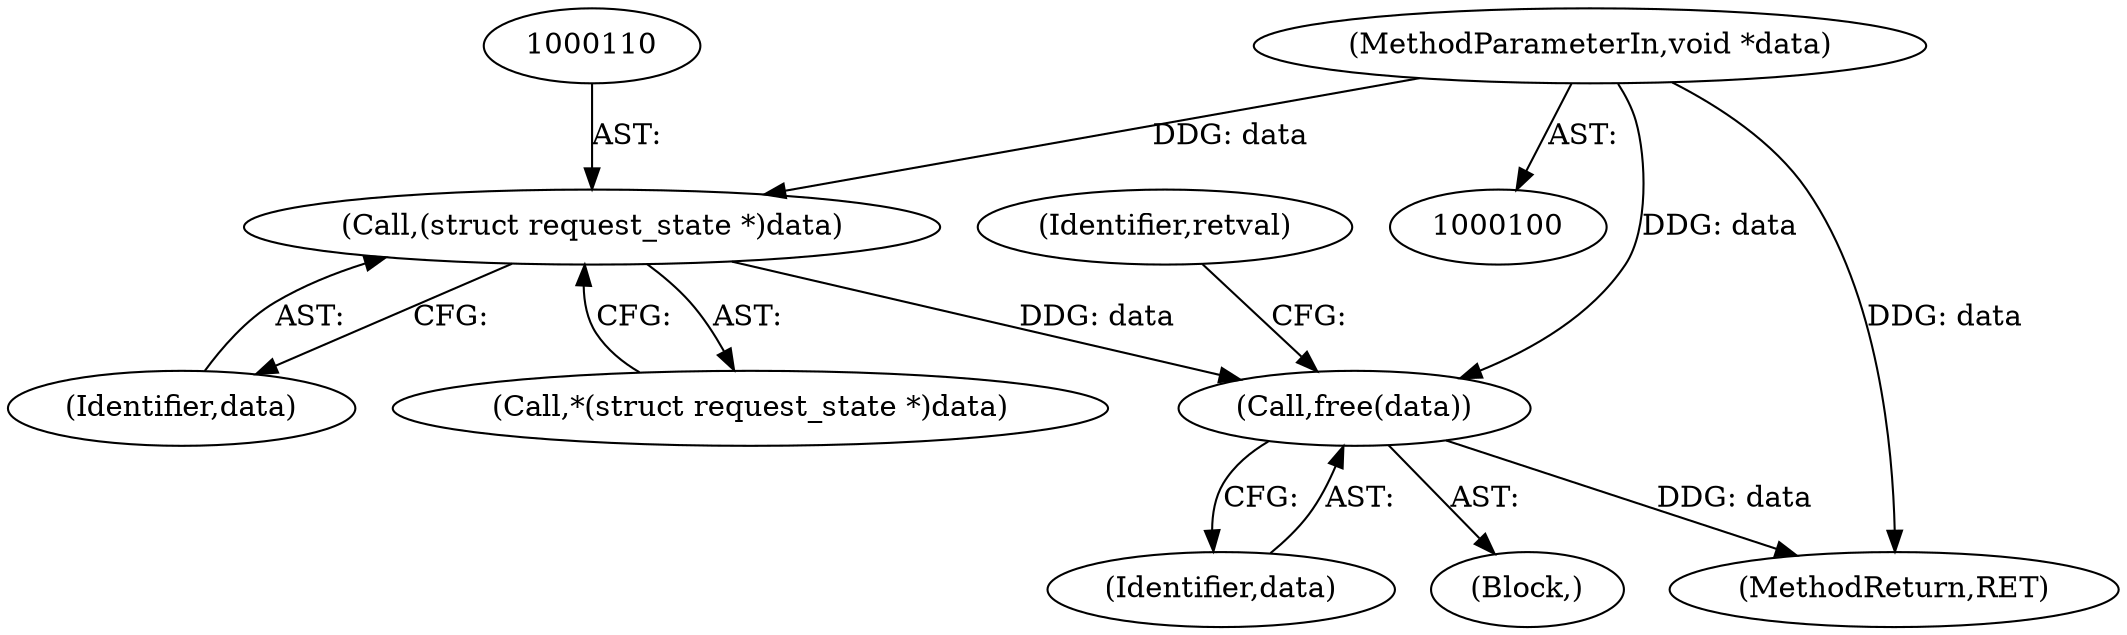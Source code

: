 digraph "0_krb5_e3b5a5e5267818c97750b266df50b6a3d4649604@API" {
"1000112" [label="(Call,free(data))"];
"1000109" [label="(Call,(struct request_state *)data)"];
"1000101" [label="(MethodParameterIn,void *data)"];
"1000111" [label="(Identifier,data)"];
"1000112" [label="(Call,free(data))"];
"1000104" [label="(Block,)"];
"1000113" [label="(Identifier,data)"];
"1000117" [label="(Identifier,retval)"];
"1000101" [label="(MethodParameterIn,void *data)"];
"1000108" [label="(Call,*(struct request_state *)data)"];
"1000144" [label="(MethodReturn,RET)"];
"1000109" [label="(Call,(struct request_state *)data)"];
"1000112" -> "1000104"  [label="AST: "];
"1000112" -> "1000113"  [label="CFG: "];
"1000113" -> "1000112"  [label="AST: "];
"1000117" -> "1000112"  [label="CFG: "];
"1000112" -> "1000144"  [label="DDG: data"];
"1000109" -> "1000112"  [label="DDG: data"];
"1000101" -> "1000112"  [label="DDG: data"];
"1000109" -> "1000108"  [label="AST: "];
"1000109" -> "1000111"  [label="CFG: "];
"1000110" -> "1000109"  [label="AST: "];
"1000111" -> "1000109"  [label="AST: "];
"1000108" -> "1000109"  [label="CFG: "];
"1000101" -> "1000109"  [label="DDG: data"];
"1000101" -> "1000100"  [label="AST: "];
"1000101" -> "1000144"  [label="DDG: data"];
}
